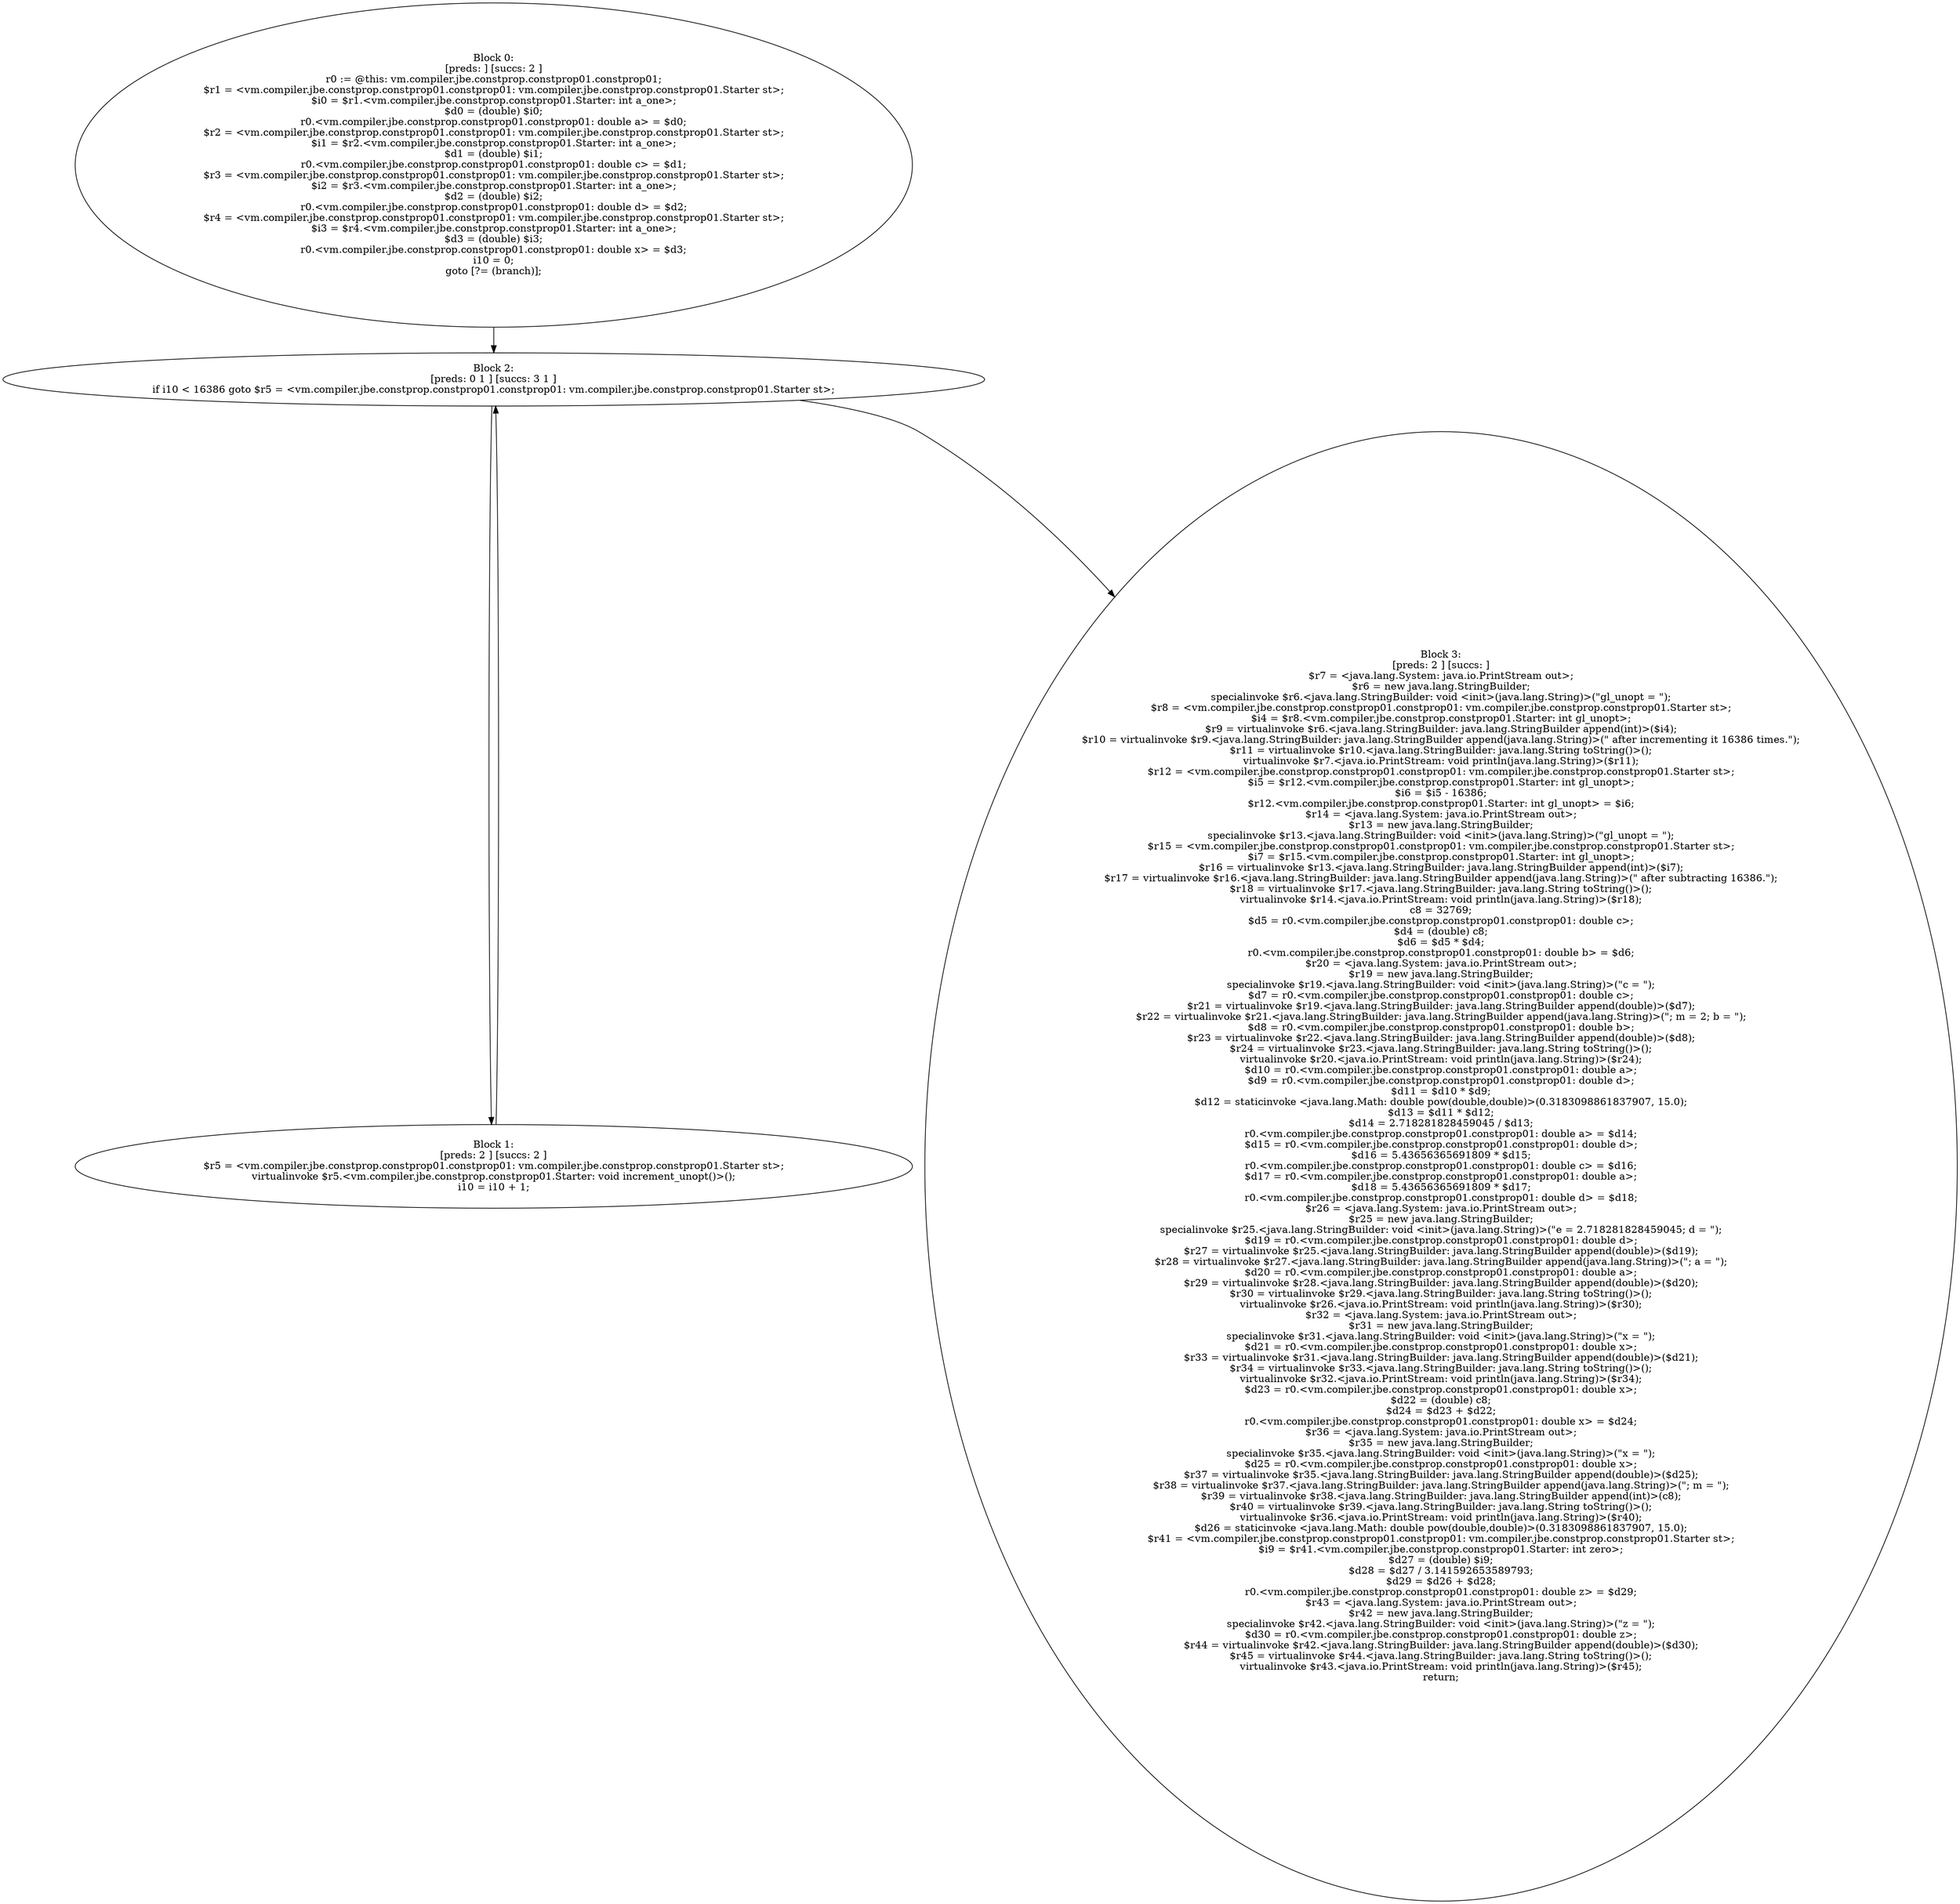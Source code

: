 digraph "unitGraph" {
    "Block 0:
[preds: ] [succs: 2 ]
r0 := @this: vm.compiler.jbe.constprop.constprop01.constprop01;
$r1 = <vm.compiler.jbe.constprop.constprop01.constprop01: vm.compiler.jbe.constprop.constprop01.Starter st>;
$i0 = $r1.<vm.compiler.jbe.constprop.constprop01.Starter: int a_one>;
$d0 = (double) $i0;
r0.<vm.compiler.jbe.constprop.constprop01.constprop01: double a> = $d0;
$r2 = <vm.compiler.jbe.constprop.constprop01.constprop01: vm.compiler.jbe.constprop.constprop01.Starter st>;
$i1 = $r2.<vm.compiler.jbe.constprop.constprop01.Starter: int a_one>;
$d1 = (double) $i1;
r0.<vm.compiler.jbe.constprop.constprop01.constprop01: double c> = $d1;
$r3 = <vm.compiler.jbe.constprop.constprop01.constprop01: vm.compiler.jbe.constprop.constprop01.Starter st>;
$i2 = $r3.<vm.compiler.jbe.constprop.constprop01.Starter: int a_one>;
$d2 = (double) $i2;
r0.<vm.compiler.jbe.constprop.constprop01.constprop01: double d> = $d2;
$r4 = <vm.compiler.jbe.constprop.constprop01.constprop01: vm.compiler.jbe.constprop.constprop01.Starter st>;
$i3 = $r4.<vm.compiler.jbe.constprop.constprop01.Starter: int a_one>;
$d3 = (double) $i3;
r0.<vm.compiler.jbe.constprop.constprop01.constprop01: double x> = $d3;
i10 = 0;
goto [?= (branch)];
"
    "Block 1:
[preds: 2 ] [succs: 2 ]
$r5 = <vm.compiler.jbe.constprop.constprop01.constprop01: vm.compiler.jbe.constprop.constprop01.Starter st>;
virtualinvoke $r5.<vm.compiler.jbe.constprop.constprop01.Starter: void increment_unopt()>();
i10 = i10 + 1;
"
    "Block 2:
[preds: 0 1 ] [succs: 3 1 ]
if i10 < 16386 goto $r5 = <vm.compiler.jbe.constprop.constprop01.constprop01: vm.compiler.jbe.constprop.constprop01.Starter st>;
"
    "Block 3:
[preds: 2 ] [succs: ]
$r7 = <java.lang.System: java.io.PrintStream out>;
$r6 = new java.lang.StringBuilder;
specialinvoke $r6.<java.lang.StringBuilder: void <init>(java.lang.String)>(\"gl_unopt = \");
$r8 = <vm.compiler.jbe.constprop.constprop01.constprop01: vm.compiler.jbe.constprop.constprop01.Starter st>;
$i4 = $r8.<vm.compiler.jbe.constprop.constprop01.Starter: int gl_unopt>;
$r9 = virtualinvoke $r6.<java.lang.StringBuilder: java.lang.StringBuilder append(int)>($i4);
$r10 = virtualinvoke $r9.<java.lang.StringBuilder: java.lang.StringBuilder append(java.lang.String)>(\" after incrementing it 16386 times.\");
$r11 = virtualinvoke $r10.<java.lang.StringBuilder: java.lang.String toString()>();
virtualinvoke $r7.<java.io.PrintStream: void println(java.lang.String)>($r11);
$r12 = <vm.compiler.jbe.constprop.constprop01.constprop01: vm.compiler.jbe.constprop.constprop01.Starter st>;
$i5 = $r12.<vm.compiler.jbe.constprop.constprop01.Starter: int gl_unopt>;
$i6 = $i5 - 16386;
$r12.<vm.compiler.jbe.constprop.constprop01.Starter: int gl_unopt> = $i6;
$r14 = <java.lang.System: java.io.PrintStream out>;
$r13 = new java.lang.StringBuilder;
specialinvoke $r13.<java.lang.StringBuilder: void <init>(java.lang.String)>(\"gl_unopt = \");
$r15 = <vm.compiler.jbe.constprop.constprop01.constprop01: vm.compiler.jbe.constprop.constprop01.Starter st>;
$i7 = $r15.<vm.compiler.jbe.constprop.constprop01.Starter: int gl_unopt>;
$r16 = virtualinvoke $r13.<java.lang.StringBuilder: java.lang.StringBuilder append(int)>($i7);
$r17 = virtualinvoke $r16.<java.lang.StringBuilder: java.lang.StringBuilder append(java.lang.String)>(\" after subtracting 16386.\");
$r18 = virtualinvoke $r17.<java.lang.StringBuilder: java.lang.String toString()>();
virtualinvoke $r14.<java.io.PrintStream: void println(java.lang.String)>($r18);
c8 = 32769;
$d5 = r0.<vm.compiler.jbe.constprop.constprop01.constprop01: double c>;
$d4 = (double) c8;
$d6 = $d5 * $d4;
r0.<vm.compiler.jbe.constprop.constprop01.constprop01: double b> = $d6;
$r20 = <java.lang.System: java.io.PrintStream out>;
$r19 = new java.lang.StringBuilder;
specialinvoke $r19.<java.lang.StringBuilder: void <init>(java.lang.String)>(\"c = \");
$d7 = r0.<vm.compiler.jbe.constprop.constprop01.constprop01: double c>;
$r21 = virtualinvoke $r19.<java.lang.StringBuilder: java.lang.StringBuilder append(double)>($d7);
$r22 = virtualinvoke $r21.<java.lang.StringBuilder: java.lang.StringBuilder append(java.lang.String)>(\"; m = 2; b = \");
$d8 = r0.<vm.compiler.jbe.constprop.constprop01.constprop01: double b>;
$r23 = virtualinvoke $r22.<java.lang.StringBuilder: java.lang.StringBuilder append(double)>($d8);
$r24 = virtualinvoke $r23.<java.lang.StringBuilder: java.lang.String toString()>();
virtualinvoke $r20.<java.io.PrintStream: void println(java.lang.String)>($r24);
$d10 = r0.<vm.compiler.jbe.constprop.constprop01.constprop01: double a>;
$d9 = r0.<vm.compiler.jbe.constprop.constprop01.constprop01: double d>;
$d11 = $d10 * $d9;
$d12 = staticinvoke <java.lang.Math: double pow(double,double)>(0.3183098861837907, 15.0);
$d13 = $d11 * $d12;
$d14 = 2.718281828459045 / $d13;
r0.<vm.compiler.jbe.constprop.constprop01.constprop01: double a> = $d14;
$d15 = r0.<vm.compiler.jbe.constprop.constprop01.constprop01: double d>;
$d16 = 5.43656365691809 * $d15;
r0.<vm.compiler.jbe.constprop.constprop01.constprop01: double c> = $d16;
$d17 = r0.<vm.compiler.jbe.constprop.constprop01.constprop01: double a>;
$d18 = 5.43656365691809 * $d17;
r0.<vm.compiler.jbe.constprop.constprop01.constprop01: double d> = $d18;
$r26 = <java.lang.System: java.io.PrintStream out>;
$r25 = new java.lang.StringBuilder;
specialinvoke $r25.<java.lang.StringBuilder: void <init>(java.lang.String)>(\"e = 2.718281828459045; d = \");
$d19 = r0.<vm.compiler.jbe.constprop.constprop01.constprop01: double d>;
$r27 = virtualinvoke $r25.<java.lang.StringBuilder: java.lang.StringBuilder append(double)>($d19);
$r28 = virtualinvoke $r27.<java.lang.StringBuilder: java.lang.StringBuilder append(java.lang.String)>(\"; a = \");
$d20 = r0.<vm.compiler.jbe.constprop.constprop01.constprop01: double a>;
$r29 = virtualinvoke $r28.<java.lang.StringBuilder: java.lang.StringBuilder append(double)>($d20);
$r30 = virtualinvoke $r29.<java.lang.StringBuilder: java.lang.String toString()>();
virtualinvoke $r26.<java.io.PrintStream: void println(java.lang.String)>($r30);
$r32 = <java.lang.System: java.io.PrintStream out>;
$r31 = new java.lang.StringBuilder;
specialinvoke $r31.<java.lang.StringBuilder: void <init>(java.lang.String)>(\"x = \");
$d21 = r0.<vm.compiler.jbe.constprop.constprop01.constprop01: double x>;
$r33 = virtualinvoke $r31.<java.lang.StringBuilder: java.lang.StringBuilder append(double)>($d21);
$r34 = virtualinvoke $r33.<java.lang.StringBuilder: java.lang.String toString()>();
virtualinvoke $r32.<java.io.PrintStream: void println(java.lang.String)>($r34);
$d23 = r0.<vm.compiler.jbe.constprop.constprop01.constprop01: double x>;
$d22 = (double) c8;
$d24 = $d23 + $d22;
r0.<vm.compiler.jbe.constprop.constprop01.constprop01: double x> = $d24;
$r36 = <java.lang.System: java.io.PrintStream out>;
$r35 = new java.lang.StringBuilder;
specialinvoke $r35.<java.lang.StringBuilder: void <init>(java.lang.String)>(\"x = \");
$d25 = r0.<vm.compiler.jbe.constprop.constprop01.constprop01: double x>;
$r37 = virtualinvoke $r35.<java.lang.StringBuilder: java.lang.StringBuilder append(double)>($d25);
$r38 = virtualinvoke $r37.<java.lang.StringBuilder: java.lang.StringBuilder append(java.lang.String)>(\"; m = \");
$r39 = virtualinvoke $r38.<java.lang.StringBuilder: java.lang.StringBuilder append(int)>(c8);
$r40 = virtualinvoke $r39.<java.lang.StringBuilder: java.lang.String toString()>();
virtualinvoke $r36.<java.io.PrintStream: void println(java.lang.String)>($r40);
$d26 = staticinvoke <java.lang.Math: double pow(double,double)>(0.3183098861837907, 15.0);
$r41 = <vm.compiler.jbe.constprop.constprop01.constprop01: vm.compiler.jbe.constprop.constprop01.Starter st>;
$i9 = $r41.<vm.compiler.jbe.constprop.constprop01.Starter: int zero>;
$d27 = (double) $i9;
$d28 = $d27 / 3.141592653589793;
$d29 = $d26 + $d28;
r0.<vm.compiler.jbe.constprop.constprop01.constprop01: double z> = $d29;
$r43 = <java.lang.System: java.io.PrintStream out>;
$r42 = new java.lang.StringBuilder;
specialinvoke $r42.<java.lang.StringBuilder: void <init>(java.lang.String)>(\"z = \");
$d30 = r0.<vm.compiler.jbe.constprop.constprop01.constprop01: double z>;
$r44 = virtualinvoke $r42.<java.lang.StringBuilder: java.lang.StringBuilder append(double)>($d30);
$r45 = virtualinvoke $r44.<java.lang.StringBuilder: java.lang.String toString()>();
virtualinvoke $r43.<java.io.PrintStream: void println(java.lang.String)>($r45);
return;
"
    "Block 0:
[preds: ] [succs: 2 ]
r0 := @this: vm.compiler.jbe.constprop.constprop01.constprop01;
$r1 = <vm.compiler.jbe.constprop.constprop01.constprop01: vm.compiler.jbe.constprop.constprop01.Starter st>;
$i0 = $r1.<vm.compiler.jbe.constprop.constprop01.Starter: int a_one>;
$d0 = (double) $i0;
r0.<vm.compiler.jbe.constprop.constprop01.constprop01: double a> = $d0;
$r2 = <vm.compiler.jbe.constprop.constprop01.constprop01: vm.compiler.jbe.constprop.constprop01.Starter st>;
$i1 = $r2.<vm.compiler.jbe.constprop.constprop01.Starter: int a_one>;
$d1 = (double) $i1;
r0.<vm.compiler.jbe.constprop.constprop01.constprop01: double c> = $d1;
$r3 = <vm.compiler.jbe.constprop.constprop01.constprop01: vm.compiler.jbe.constprop.constprop01.Starter st>;
$i2 = $r3.<vm.compiler.jbe.constprop.constprop01.Starter: int a_one>;
$d2 = (double) $i2;
r0.<vm.compiler.jbe.constprop.constprop01.constprop01: double d> = $d2;
$r4 = <vm.compiler.jbe.constprop.constprop01.constprop01: vm.compiler.jbe.constprop.constprop01.Starter st>;
$i3 = $r4.<vm.compiler.jbe.constprop.constprop01.Starter: int a_one>;
$d3 = (double) $i3;
r0.<vm.compiler.jbe.constprop.constprop01.constprop01: double x> = $d3;
i10 = 0;
goto [?= (branch)];
"->"Block 2:
[preds: 0 1 ] [succs: 3 1 ]
if i10 < 16386 goto $r5 = <vm.compiler.jbe.constprop.constprop01.constprop01: vm.compiler.jbe.constprop.constprop01.Starter st>;
";
    "Block 1:
[preds: 2 ] [succs: 2 ]
$r5 = <vm.compiler.jbe.constprop.constprop01.constprop01: vm.compiler.jbe.constprop.constprop01.Starter st>;
virtualinvoke $r5.<vm.compiler.jbe.constprop.constprop01.Starter: void increment_unopt()>();
i10 = i10 + 1;
"->"Block 2:
[preds: 0 1 ] [succs: 3 1 ]
if i10 < 16386 goto $r5 = <vm.compiler.jbe.constprop.constprop01.constprop01: vm.compiler.jbe.constprop.constprop01.Starter st>;
";
    "Block 2:
[preds: 0 1 ] [succs: 3 1 ]
if i10 < 16386 goto $r5 = <vm.compiler.jbe.constprop.constprop01.constprop01: vm.compiler.jbe.constprop.constprop01.Starter st>;
"->"Block 3:
[preds: 2 ] [succs: ]
$r7 = <java.lang.System: java.io.PrintStream out>;
$r6 = new java.lang.StringBuilder;
specialinvoke $r6.<java.lang.StringBuilder: void <init>(java.lang.String)>(\"gl_unopt = \");
$r8 = <vm.compiler.jbe.constprop.constprop01.constprop01: vm.compiler.jbe.constprop.constprop01.Starter st>;
$i4 = $r8.<vm.compiler.jbe.constprop.constprop01.Starter: int gl_unopt>;
$r9 = virtualinvoke $r6.<java.lang.StringBuilder: java.lang.StringBuilder append(int)>($i4);
$r10 = virtualinvoke $r9.<java.lang.StringBuilder: java.lang.StringBuilder append(java.lang.String)>(\" after incrementing it 16386 times.\");
$r11 = virtualinvoke $r10.<java.lang.StringBuilder: java.lang.String toString()>();
virtualinvoke $r7.<java.io.PrintStream: void println(java.lang.String)>($r11);
$r12 = <vm.compiler.jbe.constprop.constprop01.constprop01: vm.compiler.jbe.constprop.constprop01.Starter st>;
$i5 = $r12.<vm.compiler.jbe.constprop.constprop01.Starter: int gl_unopt>;
$i6 = $i5 - 16386;
$r12.<vm.compiler.jbe.constprop.constprop01.Starter: int gl_unopt> = $i6;
$r14 = <java.lang.System: java.io.PrintStream out>;
$r13 = new java.lang.StringBuilder;
specialinvoke $r13.<java.lang.StringBuilder: void <init>(java.lang.String)>(\"gl_unopt = \");
$r15 = <vm.compiler.jbe.constprop.constprop01.constprop01: vm.compiler.jbe.constprop.constprop01.Starter st>;
$i7 = $r15.<vm.compiler.jbe.constprop.constprop01.Starter: int gl_unopt>;
$r16 = virtualinvoke $r13.<java.lang.StringBuilder: java.lang.StringBuilder append(int)>($i7);
$r17 = virtualinvoke $r16.<java.lang.StringBuilder: java.lang.StringBuilder append(java.lang.String)>(\" after subtracting 16386.\");
$r18 = virtualinvoke $r17.<java.lang.StringBuilder: java.lang.String toString()>();
virtualinvoke $r14.<java.io.PrintStream: void println(java.lang.String)>($r18);
c8 = 32769;
$d5 = r0.<vm.compiler.jbe.constprop.constprop01.constprop01: double c>;
$d4 = (double) c8;
$d6 = $d5 * $d4;
r0.<vm.compiler.jbe.constprop.constprop01.constprop01: double b> = $d6;
$r20 = <java.lang.System: java.io.PrintStream out>;
$r19 = new java.lang.StringBuilder;
specialinvoke $r19.<java.lang.StringBuilder: void <init>(java.lang.String)>(\"c = \");
$d7 = r0.<vm.compiler.jbe.constprop.constprop01.constprop01: double c>;
$r21 = virtualinvoke $r19.<java.lang.StringBuilder: java.lang.StringBuilder append(double)>($d7);
$r22 = virtualinvoke $r21.<java.lang.StringBuilder: java.lang.StringBuilder append(java.lang.String)>(\"; m = 2; b = \");
$d8 = r0.<vm.compiler.jbe.constprop.constprop01.constprop01: double b>;
$r23 = virtualinvoke $r22.<java.lang.StringBuilder: java.lang.StringBuilder append(double)>($d8);
$r24 = virtualinvoke $r23.<java.lang.StringBuilder: java.lang.String toString()>();
virtualinvoke $r20.<java.io.PrintStream: void println(java.lang.String)>($r24);
$d10 = r0.<vm.compiler.jbe.constprop.constprop01.constprop01: double a>;
$d9 = r0.<vm.compiler.jbe.constprop.constprop01.constprop01: double d>;
$d11 = $d10 * $d9;
$d12 = staticinvoke <java.lang.Math: double pow(double,double)>(0.3183098861837907, 15.0);
$d13 = $d11 * $d12;
$d14 = 2.718281828459045 / $d13;
r0.<vm.compiler.jbe.constprop.constprop01.constprop01: double a> = $d14;
$d15 = r0.<vm.compiler.jbe.constprop.constprop01.constprop01: double d>;
$d16 = 5.43656365691809 * $d15;
r0.<vm.compiler.jbe.constprop.constprop01.constprop01: double c> = $d16;
$d17 = r0.<vm.compiler.jbe.constprop.constprop01.constprop01: double a>;
$d18 = 5.43656365691809 * $d17;
r0.<vm.compiler.jbe.constprop.constprop01.constprop01: double d> = $d18;
$r26 = <java.lang.System: java.io.PrintStream out>;
$r25 = new java.lang.StringBuilder;
specialinvoke $r25.<java.lang.StringBuilder: void <init>(java.lang.String)>(\"e = 2.718281828459045; d = \");
$d19 = r0.<vm.compiler.jbe.constprop.constprop01.constprop01: double d>;
$r27 = virtualinvoke $r25.<java.lang.StringBuilder: java.lang.StringBuilder append(double)>($d19);
$r28 = virtualinvoke $r27.<java.lang.StringBuilder: java.lang.StringBuilder append(java.lang.String)>(\"; a = \");
$d20 = r0.<vm.compiler.jbe.constprop.constprop01.constprop01: double a>;
$r29 = virtualinvoke $r28.<java.lang.StringBuilder: java.lang.StringBuilder append(double)>($d20);
$r30 = virtualinvoke $r29.<java.lang.StringBuilder: java.lang.String toString()>();
virtualinvoke $r26.<java.io.PrintStream: void println(java.lang.String)>($r30);
$r32 = <java.lang.System: java.io.PrintStream out>;
$r31 = new java.lang.StringBuilder;
specialinvoke $r31.<java.lang.StringBuilder: void <init>(java.lang.String)>(\"x = \");
$d21 = r0.<vm.compiler.jbe.constprop.constprop01.constprop01: double x>;
$r33 = virtualinvoke $r31.<java.lang.StringBuilder: java.lang.StringBuilder append(double)>($d21);
$r34 = virtualinvoke $r33.<java.lang.StringBuilder: java.lang.String toString()>();
virtualinvoke $r32.<java.io.PrintStream: void println(java.lang.String)>($r34);
$d23 = r0.<vm.compiler.jbe.constprop.constprop01.constprop01: double x>;
$d22 = (double) c8;
$d24 = $d23 + $d22;
r0.<vm.compiler.jbe.constprop.constprop01.constprop01: double x> = $d24;
$r36 = <java.lang.System: java.io.PrintStream out>;
$r35 = new java.lang.StringBuilder;
specialinvoke $r35.<java.lang.StringBuilder: void <init>(java.lang.String)>(\"x = \");
$d25 = r0.<vm.compiler.jbe.constprop.constprop01.constprop01: double x>;
$r37 = virtualinvoke $r35.<java.lang.StringBuilder: java.lang.StringBuilder append(double)>($d25);
$r38 = virtualinvoke $r37.<java.lang.StringBuilder: java.lang.StringBuilder append(java.lang.String)>(\"; m = \");
$r39 = virtualinvoke $r38.<java.lang.StringBuilder: java.lang.StringBuilder append(int)>(c8);
$r40 = virtualinvoke $r39.<java.lang.StringBuilder: java.lang.String toString()>();
virtualinvoke $r36.<java.io.PrintStream: void println(java.lang.String)>($r40);
$d26 = staticinvoke <java.lang.Math: double pow(double,double)>(0.3183098861837907, 15.0);
$r41 = <vm.compiler.jbe.constprop.constprop01.constprop01: vm.compiler.jbe.constprop.constprop01.Starter st>;
$i9 = $r41.<vm.compiler.jbe.constprop.constprop01.Starter: int zero>;
$d27 = (double) $i9;
$d28 = $d27 / 3.141592653589793;
$d29 = $d26 + $d28;
r0.<vm.compiler.jbe.constprop.constprop01.constprop01: double z> = $d29;
$r43 = <java.lang.System: java.io.PrintStream out>;
$r42 = new java.lang.StringBuilder;
specialinvoke $r42.<java.lang.StringBuilder: void <init>(java.lang.String)>(\"z = \");
$d30 = r0.<vm.compiler.jbe.constprop.constprop01.constprop01: double z>;
$r44 = virtualinvoke $r42.<java.lang.StringBuilder: java.lang.StringBuilder append(double)>($d30);
$r45 = virtualinvoke $r44.<java.lang.StringBuilder: java.lang.String toString()>();
virtualinvoke $r43.<java.io.PrintStream: void println(java.lang.String)>($r45);
return;
";
    "Block 2:
[preds: 0 1 ] [succs: 3 1 ]
if i10 < 16386 goto $r5 = <vm.compiler.jbe.constprop.constprop01.constprop01: vm.compiler.jbe.constprop.constprop01.Starter st>;
"->"Block 1:
[preds: 2 ] [succs: 2 ]
$r5 = <vm.compiler.jbe.constprop.constprop01.constprop01: vm.compiler.jbe.constprop.constprop01.Starter st>;
virtualinvoke $r5.<vm.compiler.jbe.constprop.constprop01.Starter: void increment_unopt()>();
i10 = i10 + 1;
";
}
